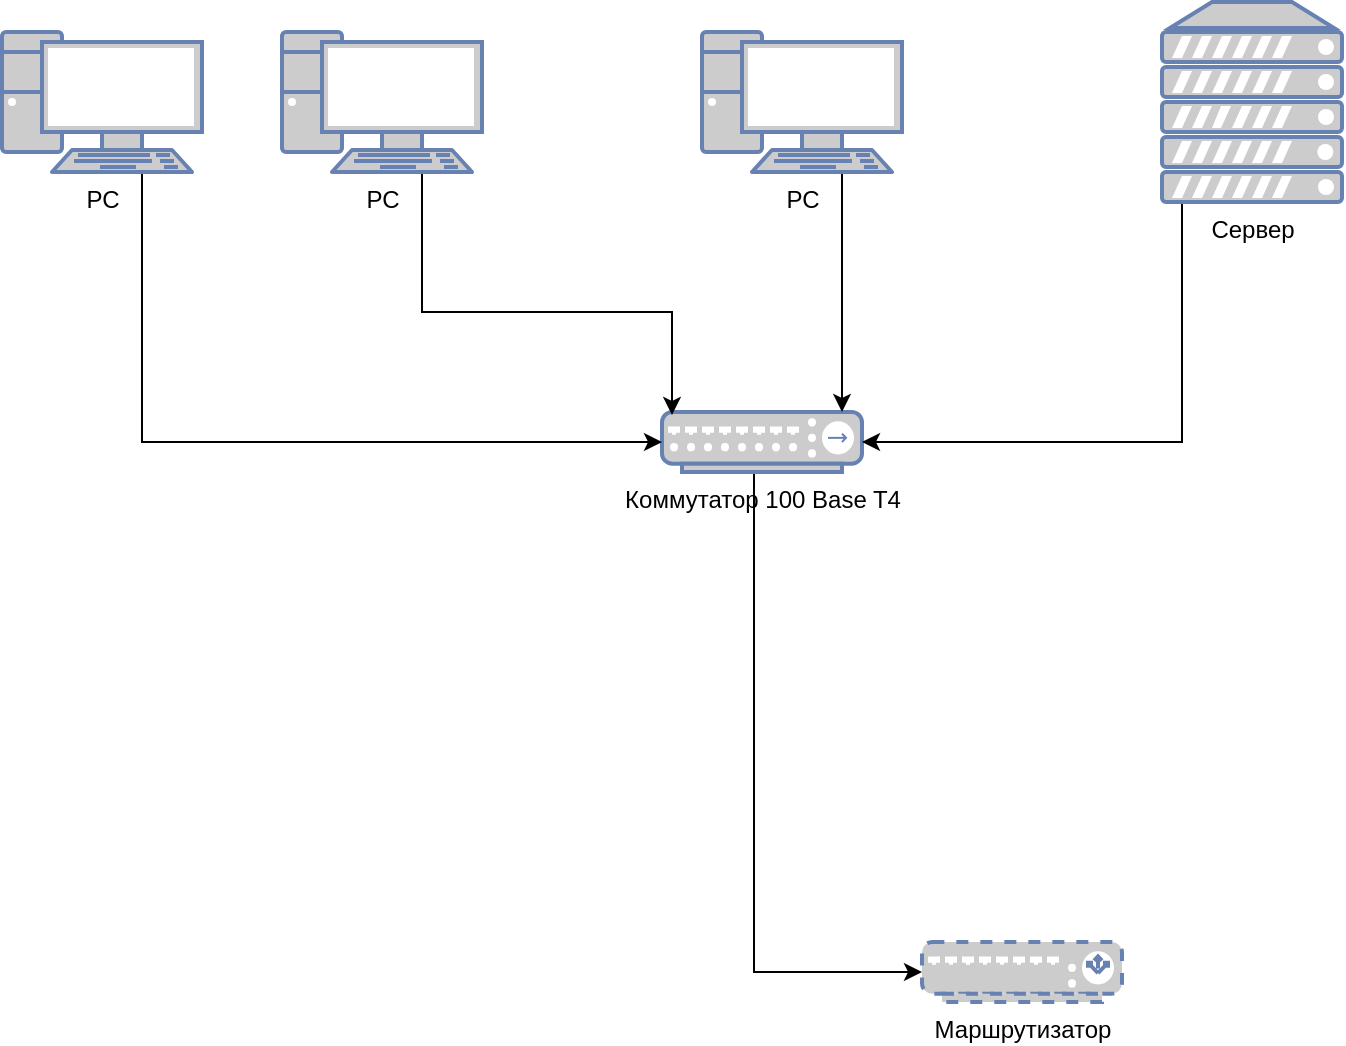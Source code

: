 <mxfile version="18.0.6" type="device"><diagram id="sCl275IMkhDFbC4ClYsL" name="Страница 1"><mxGraphModel dx="1422" dy="865" grid="1" gridSize="10" guides="1" tooltips="1" connect="1" arrows="1" fold="1" page="1" pageScale="1" pageWidth="827" pageHeight="1169" math="0" shadow="0"><root><mxCell id="0"/><mxCell id="1" parent="0"/><mxCell id="we1emm1dRryYkY6K2qfm-43" style="edgeStyle=orthogonalEdgeStyle;rounded=0;orthogonalLoop=1;jettySize=auto;html=1;entryX=0;entryY=0.5;entryDx=0;entryDy=0;entryPerimeter=0;" parent="1" target="we1emm1dRryYkY6K2qfm-61" edge="1"><mxGeometry relative="1" as="geometry"><mxPoint x="506" y="505" as="targetPoint"/><Array as="points"><mxPoint x="486" y="510"/><mxPoint x="570" y="510"/></Array><mxPoint x="486" y="260" as="sourcePoint"/></mxGeometry></mxCell><mxCell id="we1emm1dRryYkY6K2qfm-35" value="&lt;span style=&quot;color: rgb(0, 0, 0);&quot;&gt;Коммутатор&amp;nbsp;&lt;/span&gt;&lt;span style=&quot;color: rgb(0, 0, 0);&quot;&gt;100 Base T4&lt;/span&gt;" style="fontColor=#0066CC;verticalAlign=top;verticalLabelPosition=bottom;labelPosition=center;align=center;html=1;outlineConnect=0;fillColor=#CCCCCC;strokeColor=#6881B3;gradientColor=none;gradientDirection=north;strokeWidth=2;shape=mxgraph.networks.hub;" parent="1" vertex="1"><mxGeometry x="440" y="230" width="100" height="30" as="geometry"/></mxCell><mxCell id="we1emm1dRryYkY6K2qfm-61" value="&lt;span style=&quot;color: rgb(0, 0, 0);&quot;&gt;Маршрутизатор&lt;/span&gt;" style="fontColor=#0066CC;verticalAlign=top;verticalLabelPosition=bottom;labelPosition=center;align=center;html=1;outlineConnect=0;fillColor=#CCCCCC;strokeColor=#6881B3;gradientColor=none;gradientDirection=north;strokeWidth=2;shape=mxgraph.networks.load_balancer;shadow=0;dashed=1;" parent="1" vertex="1"><mxGeometry x="570" y="495" width="100" height="30" as="geometry"/></mxCell><mxCell id="EviwW_nXu1ZTkathPGEC-7" style="edgeStyle=orthogonalEdgeStyle;rounded=0;orthogonalLoop=1;jettySize=auto;html=1;entryX=1;entryY=0.5;entryDx=0;entryDy=0;entryPerimeter=0;" parent="1" source="xrKRNOCnGJr3BnPZUOFR-1" target="we1emm1dRryYkY6K2qfm-35" edge="1"><mxGeometry relative="1" as="geometry"><Array as="points"><mxPoint x="700" y="245"/></Array><mxPoint x="750" y="110" as="sourcePoint"/></mxGeometry></mxCell><mxCell id="EviwW_nXu1ZTkathPGEC-4" style="edgeStyle=orthogonalEdgeStyle;rounded=0;orthogonalLoop=1;jettySize=auto;html=1;entryX=0;entryY=0.5;entryDx=0;entryDy=0;entryPerimeter=0;" parent="1" source="EviwW_nXu1ZTkathPGEC-1" target="we1emm1dRryYkY6K2qfm-35" edge="1"><mxGeometry relative="1" as="geometry"><Array as="points"><mxPoint x="180" y="245"/></Array></mxGeometry></mxCell><mxCell id="EviwW_nXu1ZTkathPGEC-1" value="&lt;span style=&quot;color: rgb(0, 0, 0);&quot;&gt;РС&lt;/span&gt;" style="fontColor=#0066CC;verticalAlign=top;verticalLabelPosition=bottom;labelPosition=center;align=center;html=1;outlineConnect=0;fillColor=#CCCCCC;strokeColor=#6881B3;gradientColor=none;gradientDirection=north;strokeWidth=2;shape=mxgraph.networks.pc;shadow=0;" parent="1" vertex="1"><mxGeometry x="110" y="40" width="100" height="70" as="geometry"/></mxCell><mxCell id="EviwW_nXu1ZTkathPGEC-5" style="edgeStyle=orthogonalEdgeStyle;rounded=0;orthogonalLoop=1;jettySize=auto;html=1;entryX=0.05;entryY=0.05;entryDx=0;entryDy=0;entryPerimeter=0;" parent="1" source="EviwW_nXu1ZTkathPGEC-2" target="we1emm1dRryYkY6K2qfm-35" edge="1"><mxGeometry relative="1" as="geometry"><Array as="points"><mxPoint x="320" y="180"/><mxPoint x="445" y="180"/></Array></mxGeometry></mxCell><mxCell id="EviwW_nXu1ZTkathPGEC-2" value="&lt;span style=&quot;color: rgb(0, 0, 0);&quot;&gt;РС&lt;/span&gt;" style="fontColor=#0066CC;verticalAlign=top;verticalLabelPosition=bottom;labelPosition=center;align=center;html=1;outlineConnect=0;fillColor=#CCCCCC;strokeColor=#6881B3;gradientColor=none;gradientDirection=north;strokeWidth=2;shape=mxgraph.networks.pc;shadow=0;" parent="1" vertex="1"><mxGeometry x="250" y="40" width="100" height="70" as="geometry"/></mxCell><mxCell id="EviwW_nXu1ZTkathPGEC-6" style="edgeStyle=orthogonalEdgeStyle;rounded=0;orthogonalLoop=1;jettySize=auto;html=1;" parent="1" source="EviwW_nXu1ZTkathPGEC-3" target="we1emm1dRryYkY6K2qfm-35" edge="1"><mxGeometry relative="1" as="geometry"><Array as="points"><mxPoint x="530" y="180"/><mxPoint x="530" y="180"/></Array></mxGeometry></mxCell><mxCell id="EviwW_nXu1ZTkathPGEC-3" value="&lt;font color=&quot;#000000&quot;&gt;РС&lt;/font&gt;" style="fontColor=#0066CC;verticalAlign=top;verticalLabelPosition=bottom;labelPosition=center;align=center;html=1;outlineConnect=0;fillColor=#CCCCCC;strokeColor=#6881B3;gradientColor=none;gradientDirection=north;strokeWidth=2;shape=mxgraph.networks.pc;shadow=0;" parent="1" vertex="1"><mxGeometry x="460" y="40" width="100" height="70" as="geometry"/></mxCell><mxCell id="xrKRNOCnGJr3BnPZUOFR-1" value="&lt;font color=&quot;#000000&quot;&gt;Сервер&lt;/font&gt;" style="fontColor=#0066CC;verticalAlign=top;verticalLabelPosition=bottom;labelPosition=center;align=center;html=1;outlineConnect=0;fillColor=#CCCCCC;strokeColor=#6881B3;gradientColor=none;gradientDirection=north;strokeWidth=2;shape=mxgraph.networks.server;" vertex="1" parent="1"><mxGeometry x="690" y="25" width="90" height="100" as="geometry"/></mxCell></root></mxGraphModel></diagram></mxfile>
